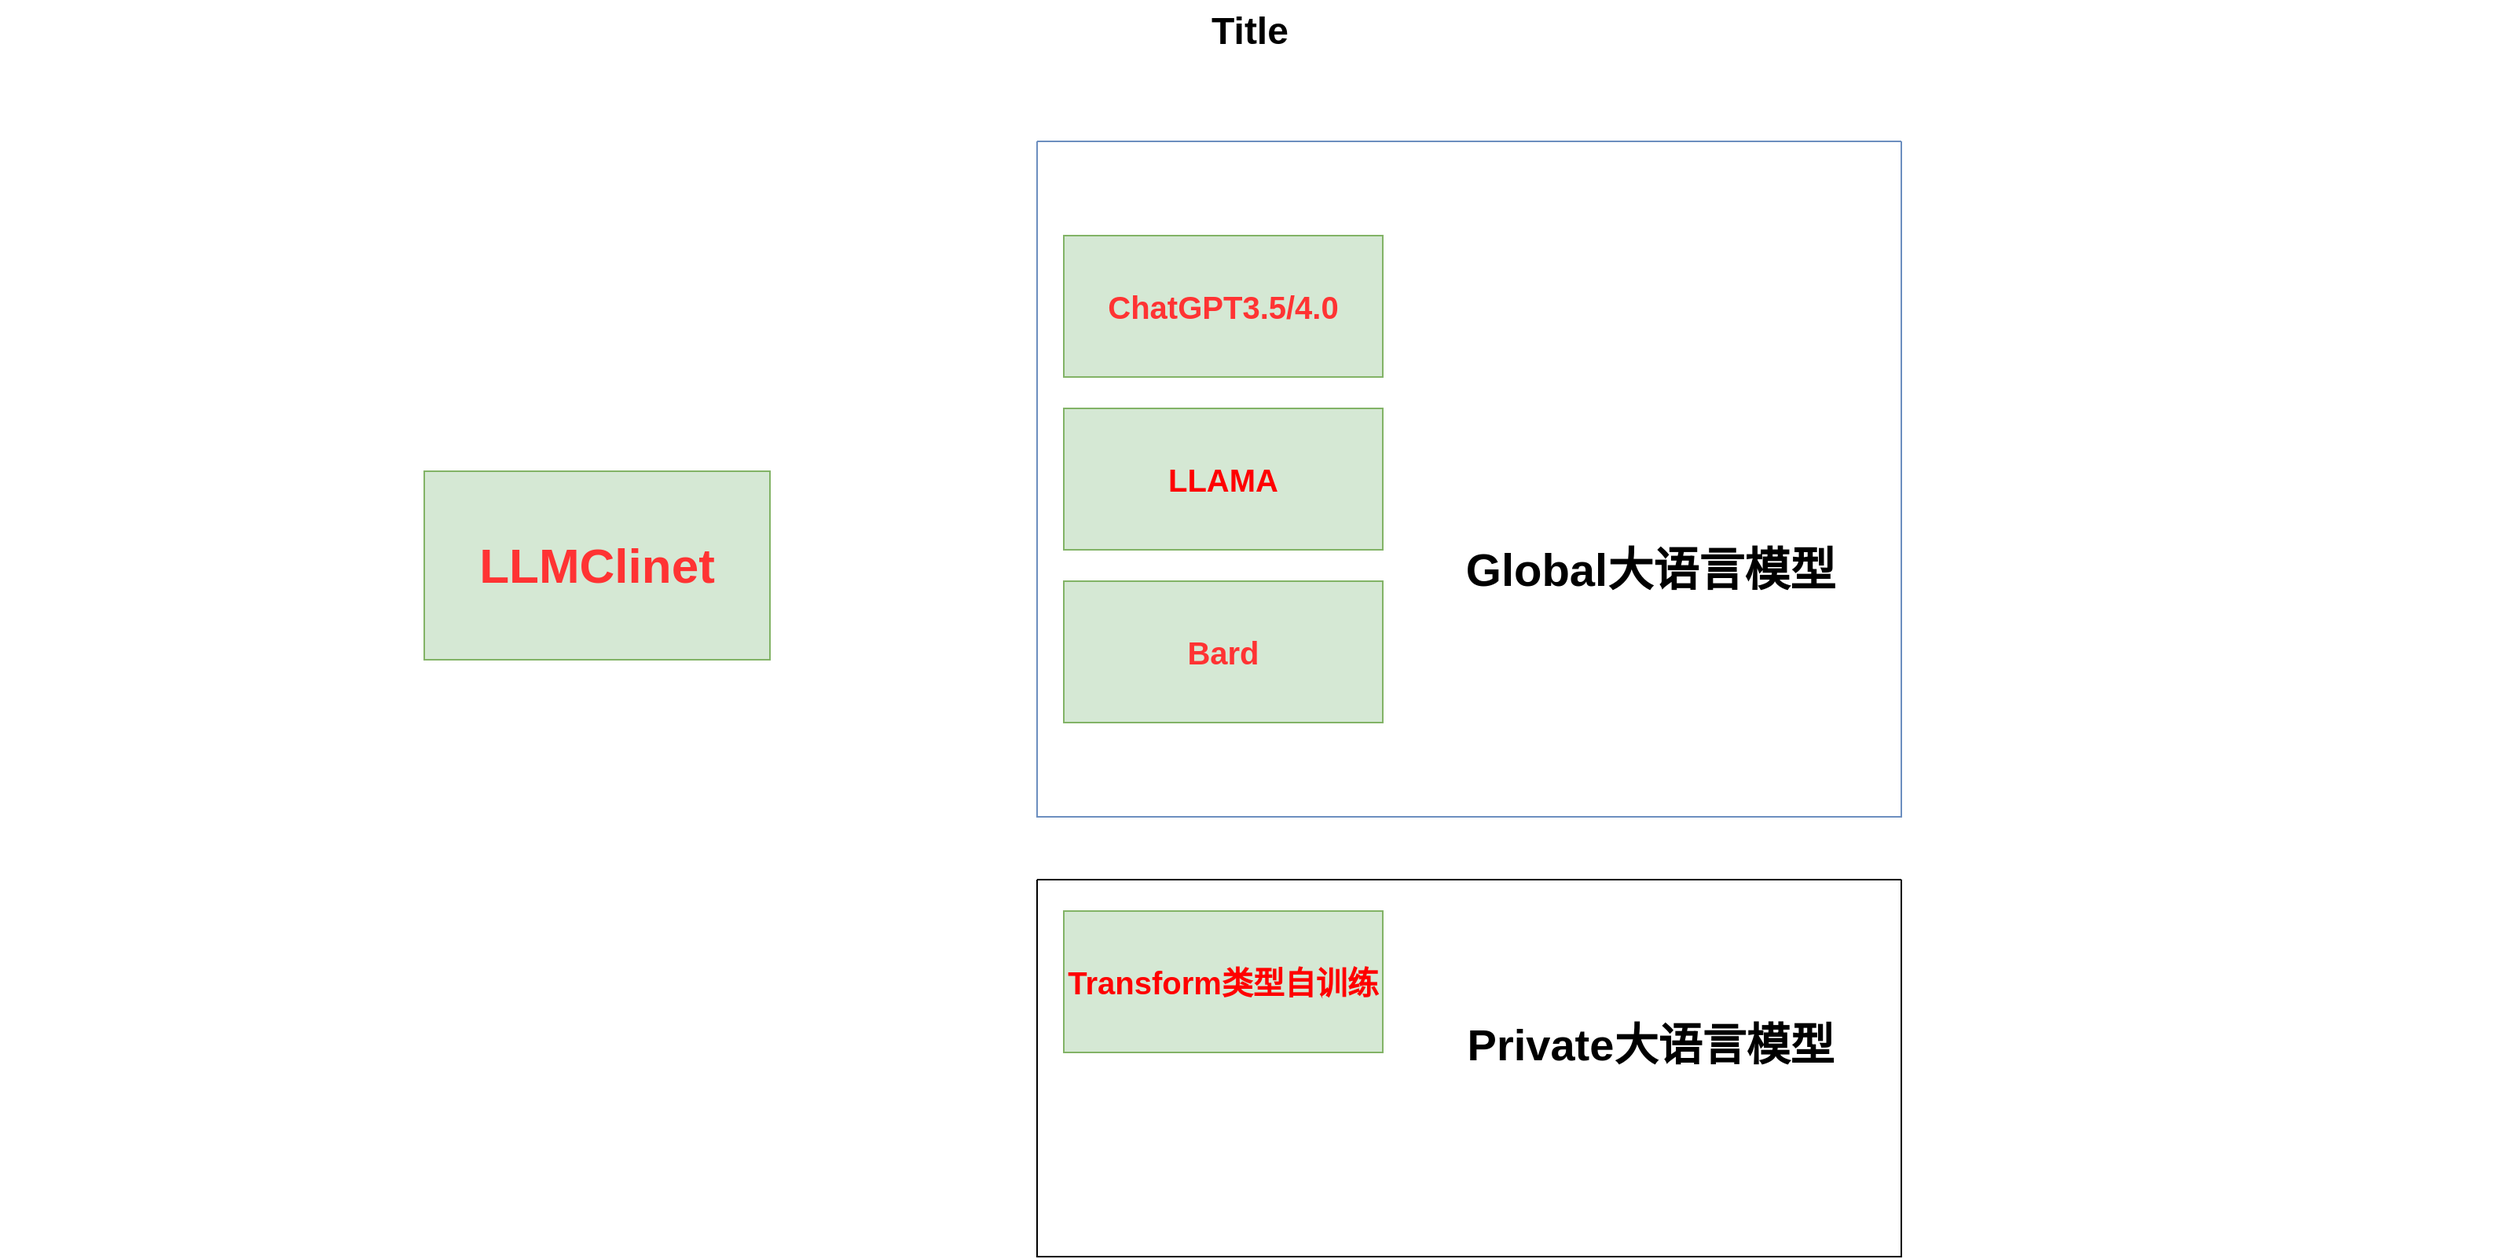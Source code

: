 <mxfile version="22.1.2" type="device">
  <diagram name="Page-1" id="74b105a0-9070-1c63-61bc-23e55f88626e">
    <mxGraphModel dx="1416" dy="818" grid="1" gridSize="10" guides="1" tooltips="1" connect="1" arrows="1" fold="1" page="1" pageScale="1.5" pageWidth="1169" pageHeight="826" background="none" math="0" shadow="0">
      <root>
        <mxCell id="0" style=";html=1;" />
        <mxCell id="1" style=";html=1;" parent="0" />
        <mxCell id="10b056a9c633e61c-30" value="Title" style="text;strokeColor=none;fillColor=none;html=1;fontSize=24;fontStyle=1;verticalAlign=middle;align=center;" parent="1" vertex="1">
          <mxGeometry x="80" y="40" width="1590" height="40" as="geometry" />
        </mxCell>
        <mxCell id="To2LvBZBczLgQQMTYS_E-3" value="&lt;b&gt;&lt;font color=&quot;#ff3333&quot; style=&quot;font-size: 31px;&quot;&gt;LLMClinet&lt;/font&gt;&lt;/b&gt;" style="whiteSpace=wrap;html=1;fillColor=#d5e8d4;strokeColor=#82b366;" parent="1" vertex="1">
          <mxGeometry x="350" y="340" width="220" height="120" as="geometry" />
        </mxCell>
        <mxCell id="To2LvBZBczLgQQMTYS_E-5" value="&lt;font color=&quot;#ff3333&quot; size=&quot;1&quot; style=&quot;&quot;&gt;&lt;b style=&quot;font-size: 20px;&quot;&gt;ChatGPT3.5/4.0&lt;/b&gt;&lt;/font&gt;" style="rounded=0;whiteSpace=wrap;html=1;fillColor=#d5e8d4;strokeColor=#82b366;" parent="1" vertex="1">
          <mxGeometry x="757" y="190" width="203" height="90" as="geometry" />
        </mxCell>
        <mxCell id="To2LvBZBczLgQQMTYS_E-6" value="&lt;span style=&quot;font-size: 20px;&quot;&gt;&lt;b&gt;&lt;font color=&quot;#ff0000&quot;&gt;LLAMA&lt;/font&gt;&lt;/b&gt;&lt;/span&gt;" style="rounded=0;whiteSpace=wrap;html=1;fillColor=#d5e8d4;strokeColor=#82b366;" parent="1" vertex="1">
          <mxGeometry x="757" y="300" width="203" height="90" as="geometry" />
        </mxCell>
        <mxCell id="To2LvBZBczLgQQMTYS_E-7" value="&lt;span style=&quot;font-size: 20px;&quot;&gt;&lt;b&gt;&lt;font color=&quot;#ff3333&quot;&gt;Bard&lt;/font&gt;&lt;/b&gt;&lt;/span&gt;" style="rounded=0;whiteSpace=wrap;html=1;fillColor=#d5e8d4;strokeColor=#82b366;" parent="1" vertex="1">
          <mxGeometry x="757" y="410" width="203" height="90" as="geometry" />
        </mxCell>
        <mxCell id="To2LvBZBczLgQQMTYS_E-8" value="" style="swimlane;startSize=0;fillColor=#99FF99;strokeColor=#6c8ebf;fontSize=23;" parent="1" vertex="1">
          <mxGeometry x="740" y="130" width="550" height="430" as="geometry" />
        </mxCell>
        <mxCell id="To2LvBZBczLgQQMTYS_E-12" value="Global大语言模型" style="text;html=1;align=center;verticalAlign=middle;resizable=0;points=[];autosize=1;strokeColor=none;fillColor=none;fontStyle=1;fontSize=29;" parent="1" vertex="1">
          <mxGeometry x="1000" y="378" width="260" height="50" as="geometry" />
        </mxCell>
        <mxCell id="To2LvBZBczLgQQMTYS_E-14" value="" style="swimlane;startSize=0;" parent="1" vertex="1">
          <mxGeometry x="740" y="600" width="550" height="240" as="geometry" />
        </mxCell>
        <mxCell id="To2LvBZBczLgQQMTYS_E-13" value="&lt;span style=&quot;font-size: 20px;&quot;&gt;&lt;b&gt;&lt;font color=&quot;#ff0000&quot;&gt;Transform类型自训练&lt;/font&gt;&lt;/b&gt;&lt;/span&gt;" style="rounded=0;whiteSpace=wrap;html=1;fillColor=#d5e8d4;strokeColor=#82b366;" parent="To2LvBZBczLgQQMTYS_E-14" vertex="1">
          <mxGeometry x="17" y="20" width="203" height="90" as="geometry" />
        </mxCell>
        <mxCell id="To2LvBZBczLgQQMTYS_E-15" value="Private大语言模型" style="text;html=1;align=center;verticalAlign=middle;resizable=0;points=[];autosize=1;strokeColor=none;fillColor=none;fontStyle=1;fontSize=28;" parent="To2LvBZBczLgQQMTYS_E-14" vertex="1">
          <mxGeometry x="260" y="80" width="260" height="50" as="geometry" />
        </mxCell>
      </root>
    </mxGraphModel>
  </diagram>
</mxfile>
